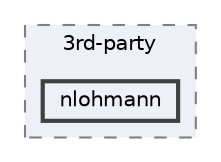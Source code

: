 digraph "external/taskflow/3rd-party/nlohmann"
{
 // LATEX_PDF_SIZE
  bgcolor="transparent";
  edge [fontname=Helvetica,fontsize=10,labelfontname=Helvetica,labelfontsize=10];
  node [fontname=Helvetica,fontsize=10,shape=box,height=0.2,width=0.4];
  compound=true
  subgraph clusterdir_8a551ad5ddcada96b3faa8407baf5b5b {
    graph [ bgcolor="#edf0f7", pencolor="grey50", label="3rd-party", fontname=Helvetica,fontsize=10 style="filled,dashed", URL="dir_8a551ad5ddcada96b3faa8407baf5b5b.html",tooltip=""]
  dir_d94f10c81f1ffa1a4ac51ed772765503 [label="nlohmann", fillcolor="#edf0f7", color="grey25", style="filled,bold", URL="dir_d94f10c81f1ffa1a4ac51ed772765503.html",tooltip=""];
  }
}
